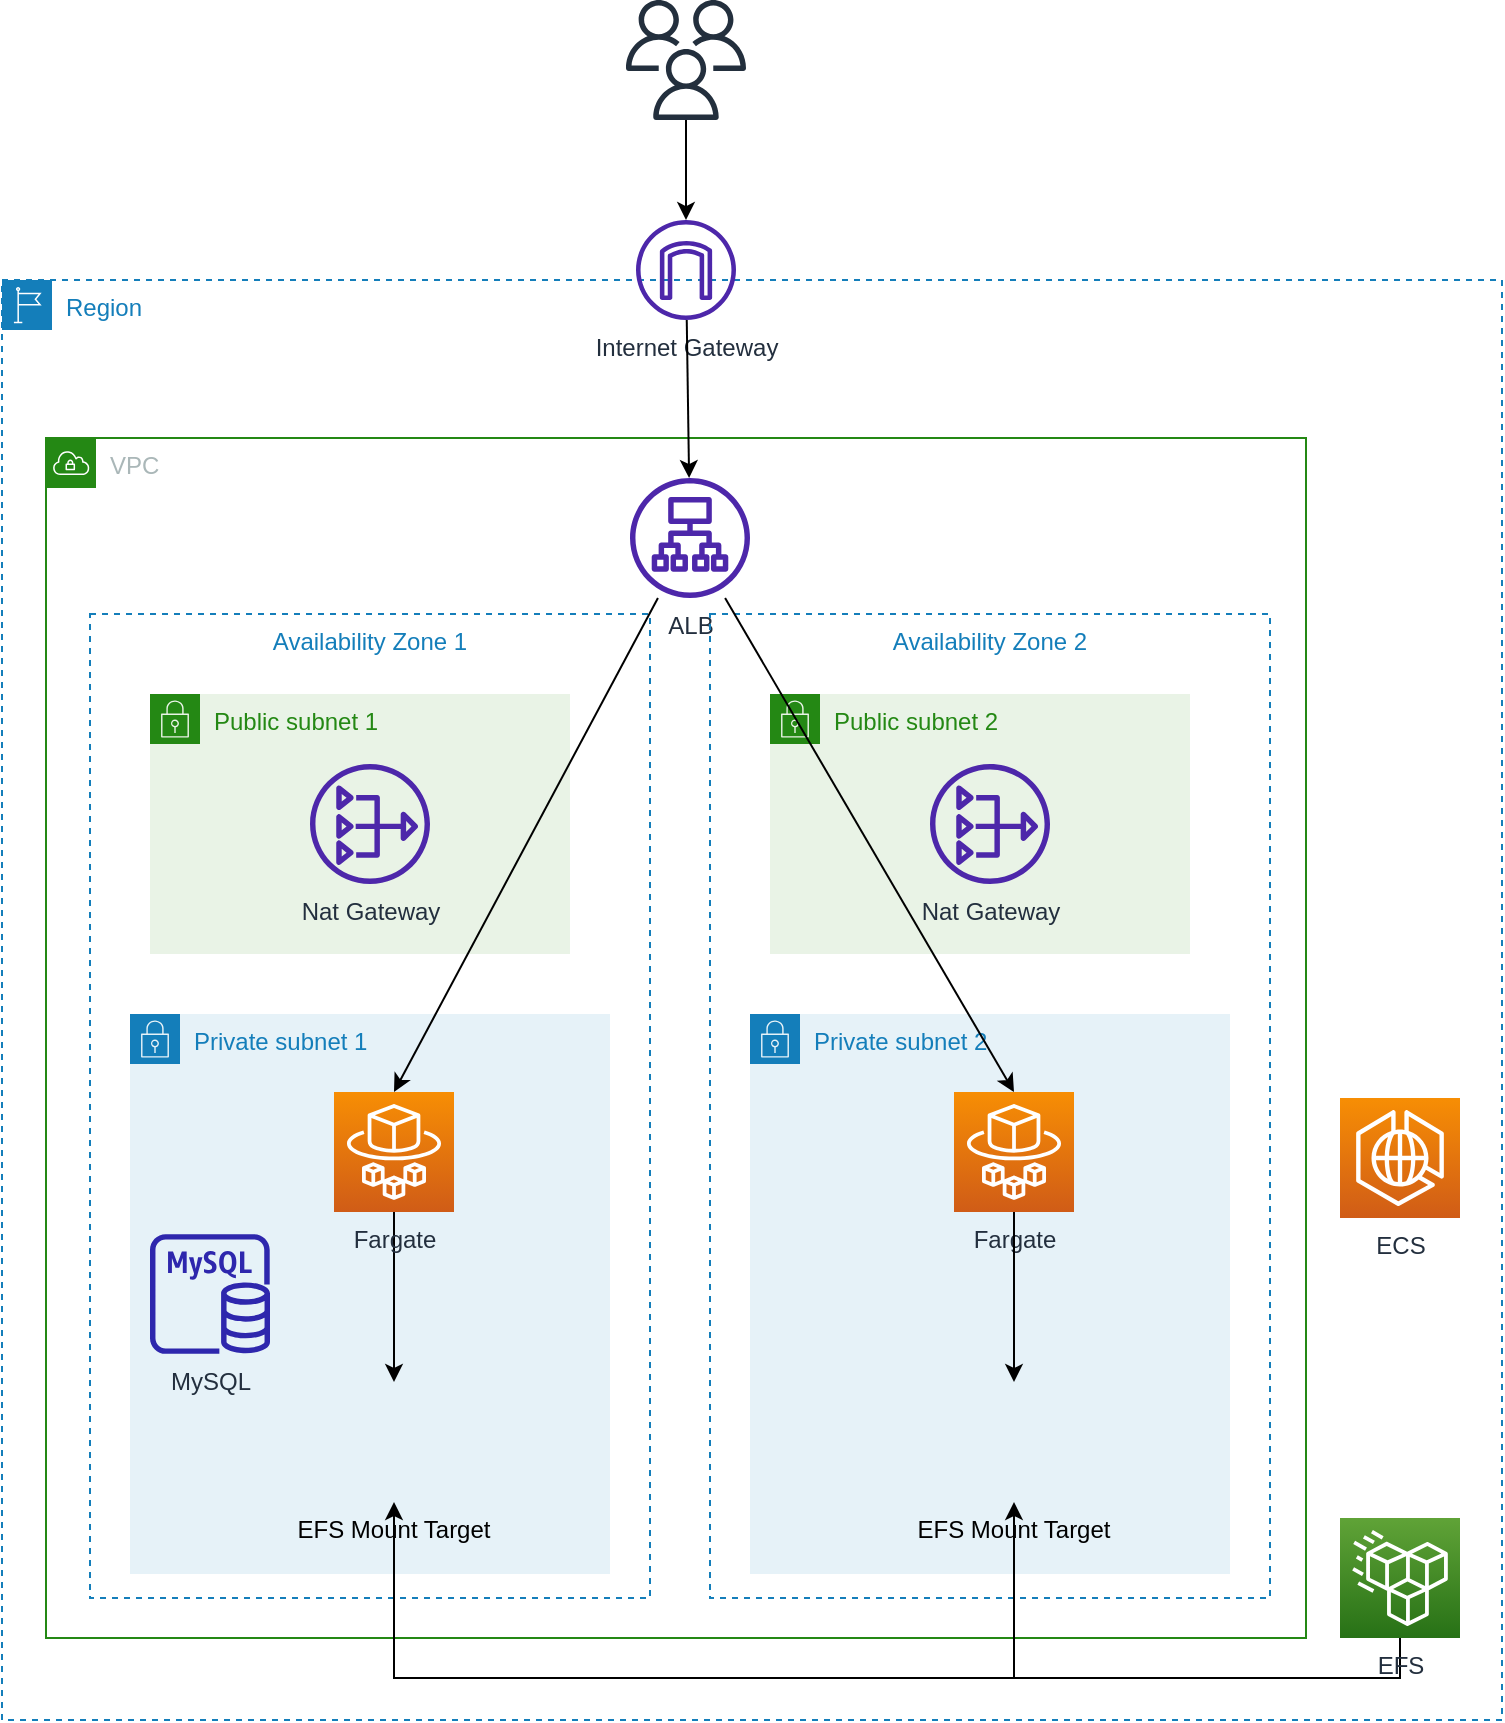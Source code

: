 <mxfile version="21.7.2" type="github">
  <diagram name="Page-1" id="63qM1-tfgb__tj5nFG9T">
    <mxGraphModel dx="1434" dy="765" grid="1" gridSize="10" guides="1" tooltips="1" connect="1" arrows="1" fold="1" page="1" pageScale="1" pageWidth="827" pageHeight="1169" math="0" shadow="0">
      <root>
        <mxCell id="0" />
        <mxCell id="1" parent="0" />
        <mxCell id="nMWoQP04A_DWtzXEW3hh-1" value="Region" style="points=[[0,0],[0.25,0],[0.5,0],[0.75,0],[1,0],[1,0.25],[1,0.5],[1,0.75],[1,1],[0.75,1],[0.5,1],[0.25,1],[0,1],[0,0.75],[0,0.5],[0,0.25]];outlineConnect=0;gradientColor=none;html=1;whiteSpace=wrap;fontSize=12;fontStyle=0;container=1;pointerEvents=0;collapsible=0;recursiveResize=0;shape=mxgraph.aws4.group;grIcon=mxgraph.aws4.group_region;strokeColor=#147EBA;fillColor=none;verticalAlign=top;align=left;spacingLeft=30;fontColor=#147EBA;dashed=1;" vertex="1" parent="1">
          <mxGeometry x="39" y="160" width="750" height="720" as="geometry" />
        </mxCell>
        <mxCell id="nMWoQP04A_DWtzXEW3hh-2" value="VPC" style="points=[[0,0],[0.25,0],[0.5,0],[0.75,0],[1,0],[1,0.25],[1,0.5],[1,0.75],[1,1],[0.75,1],[0.5,1],[0.25,1],[0,1],[0,0.75],[0,0.5],[0,0.25]];outlineConnect=0;gradientColor=none;html=1;whiteSpace=wrap;fontSize=12;fontStyle=0;container=1;pointerEvents=0;collapsible=0;recursiveResize=0;shape=mxgraph.aws4.group;grIcon=mxgraph.aws4.group_vpc;strokeColor=#248814;fillColor=none;verticalAlign=top;align=left;spacingLeft=30;fontColor=#AAB7B8;dashed=0;" vertex="1" parent="nMWoQP04A_DWtzXEW3hh-1">
          <mxGeometry x="22" y="79" width="630" height="600" as="geometry" />
        </mxCell>
        <mxCell id="nMWoQP04A_DWtzXEW3hh-4" value="Availability Zone 1" style="fillColor=none;strokeColor=#147EBA;dashed=1;verticalAlign=top;fontStyle=0;fontColor=#147EBA;whiteSpace=wrap;html=1;" vertex="1" parent="nMWoQP04A_DWtzXEW3hh-2">
          <mxGeometry x="22" y="88" width="280" height="492" as="geometry" />
        </mxCell>
        <mxCell id="nMWoQP04A_DWtzXEW3hh-6" value="Public subnet 1" style="points=[[0,0],[0.25,0],[0.5,0],[0.75,0],[1,0],[1,0.25],[1,0.5],[1,0.75],[1,1],[0.75,1],[0.5,1],[0.25,1],[0,1],[0,0.75],[0,0.5],[0,0.25]];outlineConnect=0;gradientColor=none;html=1;whiteSpace=wrap;fontSize=12;fontStyle=0;container=1;pointerEvents=0;collapsible=0;recursiveResize=0;shape=mxgraph.aws4.group;grIcon=mxgraph.aws4.group_security_group;grStroke=0;strokeColor=#248814;fillColor=#E9F3E6;verticalAlign=top;align=left;spacingLeft=30;fontColor=#248814;dashed=0;" vertex="1" parent="nMWoQP04A_DWtzXEW3hh-2">
          <mxGeometry x="52" y="128" width="210" height="130" as="geometry" />
        </mxCell>
        <mxCell id="nMWoQP04A_DWtzXEW3hh-7" value="Private subnet 1" style="points=[[0,0],[0.25,0],[0.5,0],[0.75,0],[1,0],[1,0.25],[1,0.5],[1,0.75],[1,1],[0.75,1],[0.5,1],[0.25,1],[0,1],[0,0.75],[0,0.5],[0,0.25]];outlineConnect=0;gradientColor=none;html=1;whiteSpace=wrap;fontSize=12;fontStyle=0;container=1;pointerEvents=0;collapsible=0;recursiveResize=0;shape=mxgraph.aws4.group;grIcon=mxgraph.aws4.group_security_group;grStroke=0;strokeColor=#147EBA;fillColor=#E6F2F8;verticalAlign=top;align=left;spacingLeft=30;fontColor=#147EBA;dashed=0;" vertex="1" parent="nMWoQP04A_DWtzXEW3hh-2">
          <mxGeometry x="42" y="288" width="240" height="280" as="geometry" />
        </mxCell>
        <mxCell id="nMWoQP04A_DWtzXEW3hh-12" style="edgeStyle=orthogonalEdgeStyle;rounded=0;orthogonalLoop=1;jettySize=auto;html=1;exitX=0.5;exitY=1;exitDx=0;exitDy=0;exitPerimeter=0;entryX=0.5;entryY=0;entryDx=0;entryDy=0;" edge="1" parent="nMWoQP04A_DWtzXEW3hh-2" source="nMWoQP04A_DWtzXEW3hh-8" target="nMWoQP04A_DWtzXEW3hh-11">
          <mxGeometry relative="1" as="geometry" />
        </mxCell>
        <mxCell id="nMWoQP04A_DWtzXEW3hh-8" value="Fargate" style="sketch=0;points=[[0,0,0],[0.25,0,0],[0.5,0,0],[0.75,0,0],[1,0,0],[0,1,0],[0.25,1,0],[0.5,1,0],[0.75,1,0],[1,1,0],[0,0.25,0],[0,0.5,0],[0,0.75,0],[1,0.25,0],[1,0.5,0],[1,0.75,0]];outlineConnect=0;fontColor=#232F3E;gradientColor=#F78E04;gradientDirection=north;fillColor=#D05C17;strokeColor=#ffffff;dashed=0;verticalLabelPosition=bottom;verticalAlign=top;align=center;html=1;fontSize=12;fontStyle=0;aspect=fixed;shape=mxgraph.aws4.resourceIcon;resIcon=mxgraph.aws4.fargate;" vertex="1" parent="nMWoQP04A_DWtzXEW3hh-2">
          <mxGeometry x="144" y="327" width="60" height="60" as="geometry" />
        </mxCell>
        <mxCell id="nMWoQP04A_DWtzXEW3hh-9" value="MySQL" style="sketch=0;outlineConnect=0;fontColor=#232F3E;gradientColor=none;fillColor=#2E27AD;strokeColor=none;dashed=0;verticalLabelPosition=bottom;verticalAlign=top;align=center;html=1;fontSize=12;fontStyle=0;aspect=fixed;pointerEvents=1;shape=mxgraph.aws4.rds_mysql_instance;" vertex="1" parent="nMWoQP04A_DWtzXEW3hh-2">
          <mxGeometry x="52" y="398" width="60" height="60" as="geometry" />
        </mxCell>
        <mxCell id="nMWoQP04A_DWtzXEW3hh-11" value="EFS Mount Target" style="shape=image;verticalLabelPosition=bottom;labelBackgroundColor=none;verticalAlign=top;aspect=fixed;imageAspect=0;image=https://www.gliffy.com/sites/default/files/image/2020-06/Amazon-Elastic-File-System_EFS_dark-bg.png;" vertex="1" parent="nMWoQP04A_DWtzXEW3hh-2">
          <mxGeometry x="144" y="472" width="60" height="60" as="geometry" />
        </mxCell>
        <mxCell id="nMWoQP04A_DWtzXEW3hh-13" value="Nat Gateway" style="sketch=0;outlineConnect=0;fontColor=#232F3E;gradientColor=none;fillColor=#4D27AA;strokeColor=none;dashed=0;verticalLabelPosition=bottom;verticalAlign=top;align=center;html=1;fontSize=12;fontStyle=0;aspect=fixed;pointerEvents=1;shape=mxgraph.aws4.nat_gateway;" vertex="1" parent="nMWoQP04A_DWtzXEW3hh-2">
          <mxGeometry x="132" y="163" width="60" height="60" as="geometry" />
        </mxCell>
        <mxCell id="nMWoQP04A_DWtzXEW3hh-14" value="ALB" style="sketch=0;outlineConnect=0;fontColor=#232F3E;gradientColor=none;fillColor=#4D27AA;strokeColor=none;dashed=0;verticalLabelPosition=bottom;verticalAlign=top;align=center;html=1;fontSize=12;fontStyle=0;aspect=fixed;pointerEvents=1;shape=mxgraph.aws4.application_load_balancer;" vertex="1" parent="nMWoQP04A_DWtzXEW3hh-2">
          <mxGeometry x="292" y="20" width="60" height="60" as="geometry" />
        </mxCell>
        <mxCell id="nMWoQP04A_DWtzXEW3hh-15" value="Availability Zone 2" style="fillColor=none;strokeColor=#147EBA;dashed=1;verticalAlign=top;fontStyle=0;fontColor=#147EBA;whiteSpace=wrap;html=1;" vertex="1" parent="nMWoQP04A_DWtzXEW3hh-2">
          <mxGeometry x="332" y="88" width="280" height="492" as="geometry" />
        </mxCell>
        <mxCell id="nMWoQP04A_DWtzXEW3hh-16" value="Public subnet 2" style="points=[[0,0],[0.25,0],[0.5,0],[0.75,0],[1,0],[1,0.25],[1,0.5],[1,0.75],[1,1],[0.75,1],[0.5,1],[0.25,1],[0,1],[0,0.75],[0,0.5],[0,0.25]];outlineConnect=0;gradientColor=none;html=1;whiteSpace=wrap;fontSize=12;fontStyle=0;container=1;pointerEvents=0;collapsible=0;recursiveResize=0;shape=mxgraph.aws4.group;grIcon=mxgraph.aws4.group_security_group;grStroke=0;strokeColor=#248814;fillColor=#E9F3E6;verticalAlign=top;align=left;spacingLeft=30;fontColor=#248814;dashed=0;" vertex="1" parent="nMWoQP04A_DWtzXEW3hh-2">
          <mxGeometry x="362" y="128" width="210" height="130" as="geometry" />
        </mxCell>
        <mxCell id="nMWoQP04A_DWtzXEW3hh-17" value="Private subnet 2" style="points=[[0,0],[0.25,0],[0.5,0],[0.75,0],[1,0],[1,0.25],[1,0.5],[1,0.75],[1,1],[0.75,1],[0.5,1],[0.25,1],[0,1],[0,0.75],[0,0.5],[0,0.25]];outlineConnect=0;gradientColor=none;html=1;whiteSpace=wrap;fontSize=12;fontStyle=0;container=1;pointerEvents=0;collapsible=0;recursiveResize=0;shape=mxgraph.aws4.group;grIcon=mxgraph.aws4.group_security_group;grStroke=0;strokeColor=#147EBA;fillColor=#E6F2F8;verticalAlign=top;align=left;spacingLeft=30;fontColor=#147EBA;dashed=0;" vertex="1" parent="nMWoQP04A_DWtzXEW3hh-2">
          <mxGeometry x="352" y="288" width="240" height="280" as="geometry" />
        </mxCell>
        <mxCell id="nMWoQP04A_DWtzXEW3hh-19" value="Fargate" style="sketch=0;points=[[0,0,0],[0.25,0,0],[0.5,0,0],[0.75,0,0],[1,0,0],[0,1,0],[0.25,1,0],[0.5,1,0],[0.75,1,0],[1,1,0],[0,0.25,0],[0,0.5,0],[0,0.75,0],[1,0.25,0],[1,0.5,0],[1,0.75,0]];outlineConnect=0;fontColor=#232F3E;gradientColor=#F78E04;gradientDirection=north;fillColor=#D05C17;strokeColor=#ffffff;dashed=0;verticalLabelPosition=bottom;verticalAlign=top;align=center;html=1;fontSize=12;fontStyle=0;aspect=fixed;shape=mxgraph.aws4.resourceIcon;resIcon=mxgraph.aws4.fargate;" vertex="1" parent="nMWoQP04A_DWtzXEW3hh-2">
          <mxGeometry x="454" y="327" width="60" height="60" as="geometry" />
        </mxCell>
        <mxCell id="nMWoQP04A_DWtzXEW3hh-21" value="EFS Mount Target" style="shape=image;verticalLabelPosition=bottom;labelBackgroundColor=none;verticalAlign=top;aspect=fixed;imageAspect=0;image=https://www.gliffy.com/sites/default/files/image/2020-06/Amazon-Elastic-File-System_EFS_dark-bg.png;" vertex="1" parent="nMWoQP04A_DWtzXEW3hh-2">
          <mxGeometry x="454" y="472" width="60" height="60" as="geometry" />
        </mxCell>
        <mxCell id="nMWoQP04A_DWtzXEW3hh-18" style="edgeStyle=orthogonalEdgeStyle;rounded=0;orthogonalLoop=1;jettySize=auto;html=1;exitX=0.5;exitY=1;exitDx=0;exitDy=0;exitPerimeter=0;entryX=0.5;entryY=0;entryDx=0;entryDy=0;" edge="1" parent="nMWoQP04A_DWtzXEW3hh-2" source="nMWoQP04A_DWtzXEW3hh-19" target="nMWoQP04A_DWtzXEW3hh-21">
          <mxGeometry relative="1" as="geometry" />
        </mxCell>
        <mxCell id="nMWoQP04A_DWtzXEW3hh-22" value="Nat Gateway" style="sketch=0;outlineConnect=0;fontColor=#232F3E;gradientColor=none;fillColor=#4D27AA;strokeColor=none;dashed=0;verticalLabelPosition=bottom;verticalAlign=top;align=center;html=1;fontSize=12;fontStyle=0;aspect=fixed;pointerEvents=1;shape=mxgraph.aws4.nat_gateway;" vertex="1" parent="nMWoQP04A_DWtzXEW3hh-2">
          <mxGeometry x="442" y="163" width="60" height="60" as="geometry" />
        </mxCell>
        <mxCell id="nMWoQP04A_DWtzXEW3hh-24" value="" style="endArrow=classic;html=1;rounded=0;entryX=0.5;entryY=0;entryDx=0;entryDy=0;entryPerimeter=0;" edge="1" parent="nMWoQP04A_DWtzXEW3hh-2" source="nMWoQP04A_DWtzXEW3hh-14" target="nMWoQP04A_DWtzXEW3hh-8">
          <mxGeometry width="50" height="50" relative="1" as="geometry">
            <mxPoint x="392" y="330" as="sourcePoint" />
            <mxPoint x="442" y="280" as="targetPoint" />
          </mxGeometry>
        </mxCell>
        <mxCell id="nMWoQP04A_DWtzXEW3hh-25" value="" style="endArrow=classic;html=1;rounded=0;entryX=0.5;entryY=0;entryDx=0;entryDy=0;entryPerimeter=0;" edge="1" parent="nMWoQP04A_DWtzXEW3hh-2" source="nMWoQP04A_DWtzXEW3hh-14" target="nMWoQP04A_DWtzXEW3hh-19">
          <mxGeometry width="50" height="50" relative="1" as="geometry">
            <mxPoint x="392" y="330" as="sourcePoint" />
            <mxPoint x="442" y="280" as="targetPoint" />
          </mxGeometry>
        </mxCell>
        <mxCell id="nMWoQP04A_DWtzXEW3hh-26" style="edgeStyle=orthogonalEdgeStyle;rounded=0;orthogonalLoop=1;jettySize=auto;html=1;exitX=0.5;exitY=1;exitDx=0;exitDy=0;exitPerimeter=0;entryX=0.5;entryY=1;entryDx=0;entryDy=0;" edge="1" parent="nMWoQP04A_DWtzXEW3hh-1" source="nMWoQP04A_DWtzXEW3hh-10" target="nMWoQP04A_DWtzXEW3hh-21">
          <mxGeometry relative="1" as="geometry" />
        </mxCell>
        <mxCell id="nMWoQP04A_DWtzXEW3hh-27" style="edgeStyle=orthogonalEdgeStyle;rounded=0;orthogonalLoop=1;jettySize=auto;html=1;exitX=0.5;exitY=1;exitDx=0;exitDy=0;exitPerimeter=0;entryX=0.5;entryY=1;entryDx=0;entryDy=0;" edge="1" parent="nMWoQP04A_DWtzXEW3hh-1" source="nMWoQP04A_DWtzXEW3hh-10" target="nMWoQP04A_DWtzXEW3hh-11">
          <mxGeometry relative="1" as="geometry" />
        </mxCell>
        <mxCell id="nMWoQP04A_DWtzXEW3hh-10" value="EFS" style="sketch=0;points=[[0,0,0],[0.25,0,0],[0.5,0,0],[0.75,0,0],[1,0,0],[0,1,0],[0.25,1,0],[0.5,1,0],[0.75,1,0],[1,1,0],[0,0.25,0],[0,0.5,0],[0,0.75,0],[1,0.25,0],[1,0.5,0],[1,0.75,0]];outlineConnect=0;fontColor=#232F3E;gradientColor=#60A337;gradientDirection=north;fillColor=#277116;strokeColor=#ffffff;dashed=0;verticalLabelPosition=bottom;verticalAlign=top;align=center;html=1;fontSize=12;fontStyle=0;aspect=fixed;shape=mxgraph.aws4.resourceIcon;resIcon=mxgraph.aws4.efs_standard;" vertex="1" parent="nMWoQP04A_DWtzXEW3hh-1">
          <mxGeometry x="669" y="619" width="60" height="60" as="geometry" />
        </mxCell>
        <mxCell id="nMWoQP04A_DWtzXEW3hh-28" value="ECS" style="sketch=0;points=[[0,0,0],[0.25,0,0],[0.5,0,0],[0.75,0,0],[1,0,0],[0,1,0],[0.25,1,0],[0.5,1,0],[0.75,1,0],[1,1,0],[0,0.25,0],[0,0.5,0],[0,0.75,0],[1,0.25,0],[1,0.5,0],[1,0.75,0]];outlineConnect=0;fontColor=#232F3E;gradientColor=#F78E04;gradientDirection=north;fillColor=#D05C17;strokeColor=#ffffff;dashed=0;verticalLabelPosition=bottom;verticalAlign=top;align=center;html=1;fontSize=12;fontStyle=0;aspect=fixed;shape=mxgraph.aws4.resourceIcon;resIcon=mxgraph.aws4.ecs_anywhere;" vertex="1" parent="nMWoQP04A_DWtzXEW3hh-1">
          <mxGeometry x="669" y="409" width="60" height="60" as="geometry" />
        </mxCell>
        <mxCell id="nMWoQP04A_DWtzXEW3hh-3" value="Internet Gateway" style="sketch=0;outlineConnect=0;fontColor=#232F3E;gradientColor=none;fillColor=#4D27AA;strokeColor=none;dashed=0;verticalLabelPosition=bottom;verticalAlign=top;align=center;html=1;fontSize=12;fontStyle=0;aspect=fixed;pointerEvents=1;shape=mxgraph.aws4.internet_gateway;" vertex="1" parent="1">
          <mxGeometry x="356" y="130" width="50" height="50" as="geometry" />
        </mxCell>
        <mxCell id="nMWoQP04A_DWtzXEW3hh-29" value="" style="endArrow=classic;html=1;rounded=0;" edge="1" parent="1" source="nMWoQP04A_DWtzXEW3hh-3" target="nMWoQP04A_DWtzXEW3hh-14">
          <mxGeometry width="50" height="50" relative="1" as="geometry">
            <mxPoint x="511" y="400" as="sourcePoint" />
            <mxPoint x="561" y="350" as="targetPoint" />
          </mxGeometry>
        </mxCell>
        <mxCell id="nMWoQP04A_DWtzXEW3hh-30" value="" style="sketch=0;outlineConnect=0;fontColor=#232F3E;gradientColor=none;fillColor=#232F3D;strokeColor=none;dashed=0;verticalLabelPosition=bottom;verticalAlign=top;align=center;html=1;fontSize=12;fontStyle=0;aspect=fixed;pointerEvents=1;shape=mxgraph.aws4.users;" vertex="1" parent="1">
          <mxGeometry x="351" y="20" width="60" height="60" as="geometry" />
        </mxCell>
        <mxCell id="nMWoQP04A_DWtzXEW3hh-31" value="" style="endArrow=classic;html=1;rounded=0;" edge="1" parent="1" source="nMWoQP04A_DWtzXEW3hh-30" target="nMWoQP04A_DWtzXEW3hh-3">
          <mxGeometry width="50" height="50" relative="1" as="geometry">
            <mxPoint x="511" y="300" as="sourcePoint" />
            <mxPoint x="561" y="250" as="targetPoint" />
          </mxGeometry>
        </mxCell>
      </root>
    </mxGraphModel>
  </diagram>
</mxfile>
